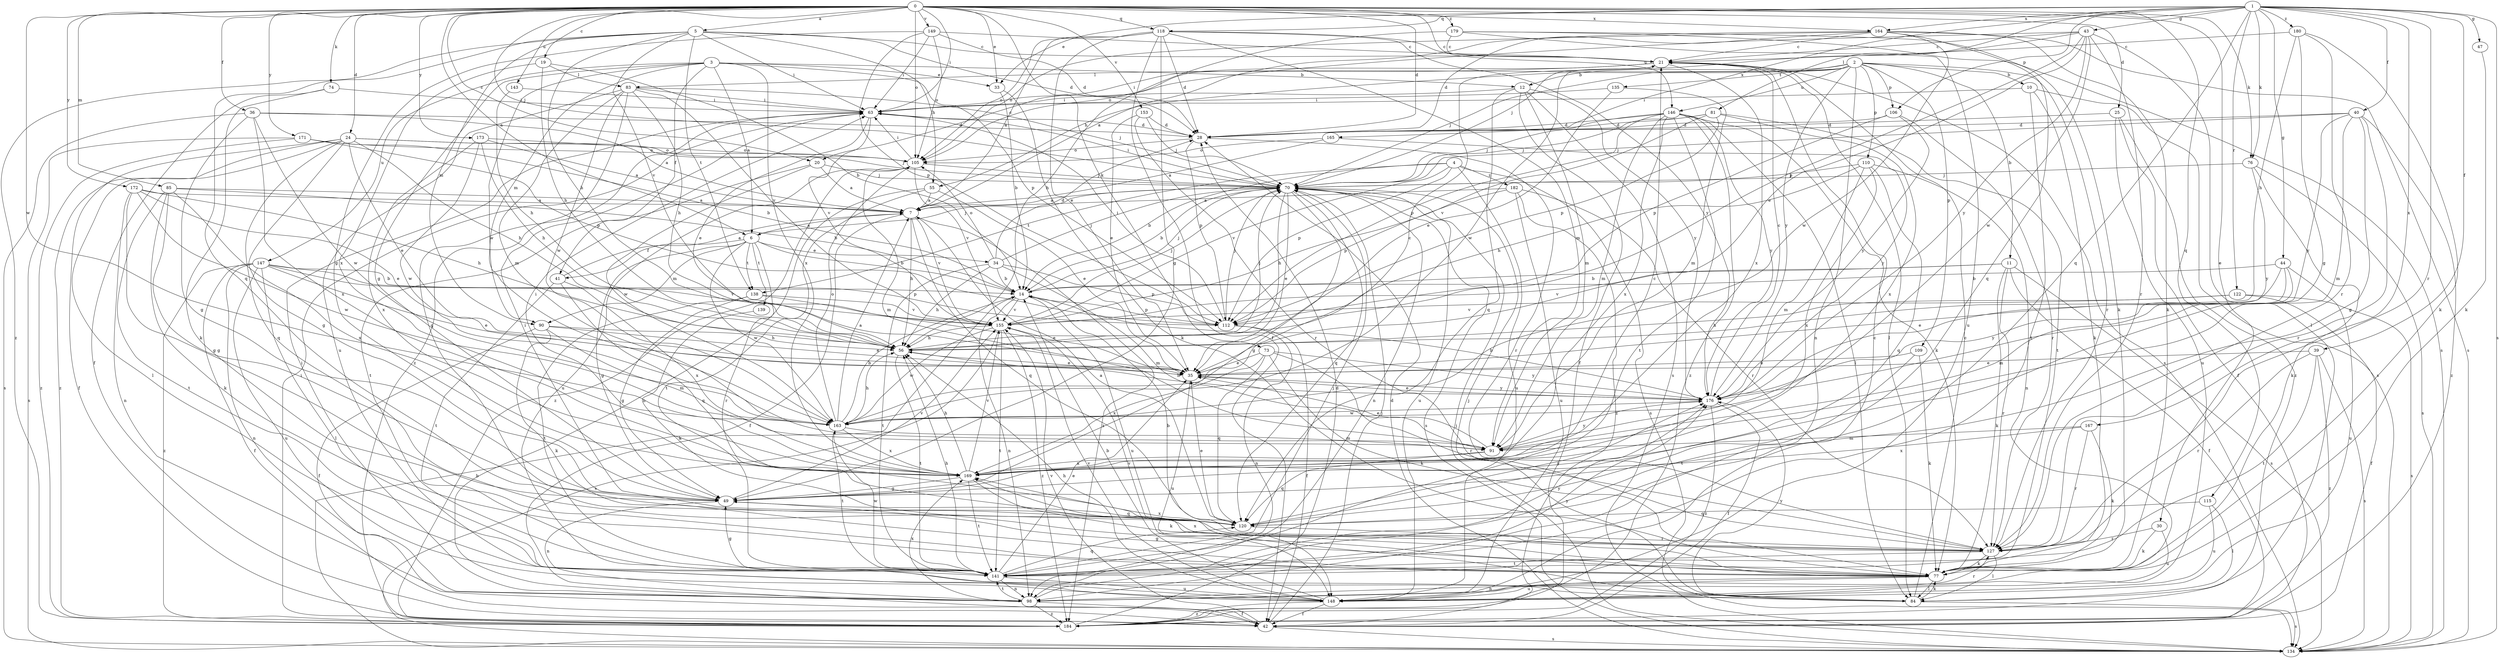 strict digraph  {
0;
1;
2;
3;
4;
5;
6;
7;
10;
11;
12;
14;
19;
20;
21;
24;
25;
28;
30;
33;
34;
35;
36;
39;
40;
41;
42;
43;
44;
47;
49;
55;
56;
63;
70;
73;
74;
76;
77;
81;
83;
84;
85;
90;
91;
98;
105;
106;
109;
110;
112;
115;
118;
120;
122;
127;
134;
135;
138;
139;
141;
143;
146;
147;
148;
149;
153;
155;
163;
164;
165;
167;
169;
171;
172;
173;
176;
179;
180;
182;
184;
0 -> 5  [label=a];
0 -> 6  [label=a];
0 -> 19  [label=c];
0 -> 20  [label=c];
0 -> 24  [label=d];
0 -> 25  [label=d];
0 -> 28  [label=d];
0 -> 30  [label=e];
0 -> 33  [label=e];
0 -> 36  [label=f];
0 -> 63  [label=i];
0 -> 70  [label=j];
0 -> 73  [label=k];
0 -> 74  [label=k];
0 -> 76  [label=k];
0 -> 85  [label=m];
0 -> 105  [label=o];
0 -> 115  [label=q];
0 -> 118  [label=q];
0 -> 143  [label=u];
0 -> 146  [label=u];
0 -> 149  [label=v];
0 -> 153  [label=v];
0 -> 163  [label=w];
0 -> 164  [label=x];
0 -> 171  [label=y];
0 -> 172  [label=y];
0 -> 173  [label=y];
0 -> 179  [label=z];
1 -> 33  [label=e];
1 -> 39  [label=f];
1 -> 40  [label=f];
1 -> 43  [label=g];
1 -> 44  [label=g];
1 -> 47  [label=g];
1 -> 76  [label=k];
1 -> 81  [label=l];
1 -> 106  [label=p];
1 -> 118  [label=q];
1 -> 120  [label=q];
1 -> 122  [label=r];
1 -> 127  [label=r];
1 -> 134  [label=s];
1 -> 164  [label=x];
1 -> 165  [label=x];
1 -> 167  [label=x];
1 -> 180  [label=z];
2 -> 10  [label=b];
2 -> 11  [label=b];
2 -> 12  [label=b];
2 -> 20  [label=c];
2 -> 55  [label=h];
2 -> 70  [label=j];
2 -> 98  [label=n];
2 -> 106  [label=p];
2 -> 109  [label=p];
2 -> 110  [label=p];
2 -> 127  [label=r];
2 -> 135  [label=t];
2 -> 146  [label=u];
2 -> 176  [label=y];
3 -> 6  [label=a];
3 -> 12  [label=b];
3 -> 33  [label=e];
3 -> 41  [label=f];
3 -> 49  [label=g];
3 -> 90  [label=m];
3 -> 112  [label=p];
3 -> 147  [label=u];
3 -> 163  [label=w];
3 -> 169  [label=x];
4 -> 14  [label=b];
4 -> 112  [label=p];
4 -> 134  [label=s];
4 -> 138  [label=t];
4 -> 148  [label=u];
4 -> 155  [label=v];
4 -> 182  [label=z];
5 -> 21  [label=c];
5 -> 28  [label=d];
5 -> 55  [label=h];
5 -> 56  [label=h];
5 -> 63  [label=i];
5 -> 90  [label=m];
5 -> 120  [label=q];
5 -> 138  [label=t];
5 -> 155  [label=v];
5 -> 184  [label=z];
6 -> 14  [label=b];
6 -> 34  [label=e];
6 -> 41  [label=f];
6 -> 49  [label=g];
6 -> 70  [label=j];
6 -> 90  [label=m];
6 -> 127  [label=r];
6 -> 138  [label=t];
6 -> 139  [label=t];
6 -> 163  [label=w];
7 -> 6  [label=a];
7 -> 42  [label=f];
7 -> 56  [label=h];
7 -> 120  [label=q];
7 -> 155  [label=v];
7 -> 184  [label=z];
10 -> 63  [label=i];
10 -> 77  [label=k];
10 -> 134  [label=s];
10 -> 141  [label=t];
11 -> 14  [label=b];
11 -> 42  [label=f];
11 -> 77  [label=k];
11 -> 127  [label=r];
11 -> 134  [label=s];
11 -> 155  [label=v];
12 -> 42  [label=f];
12 -> 63  [label=i];
12 -> 91  [label=m];
12 -> 120  [label=q];
12 -> 134  [label=s];
12 -> 176  [label=y];
14 -> 70  [label=j];
14 -> 98  [label=n];
14 -> 112  [label=p];
14 -> 148  [label=u];
14 -> 155  [label=v];
19 -> 14  [label=b];
19 -> 56  [label=h];
19 -> 83  [label=l];
19 -> 169  [label=x];
20 -> 7  [label=a];
20 -> 70  [label=j];
20 -> 141  [label=t];
20 -> 163  [label=w];
21 -> 63  [label=i];
21 -> 83  [label=l];
21 -> 84  [label=l];
21 -> 134  [label=s];
21 -> 163  [label=w];
21 -> 169  [label=x];
24 -> 35  [label=e];
24 -> 42  [label=f];
24 -> 49  [label=g];
24 -> 56  [label=h];
24 -> 70  [label=j];
24 -> 84  [label=l];
24 -> 105  [label=o];
24 -> 120  [label=q];
24 -> 184  [label=z];
25 -> 28  [label=d];
25 -> 42  [label=f];
25 -> 148  [label=u];
25 -> 184  [label=z];
28 -> 105  [label=o];
28 -> 112  [label=p];
28 -> 127  [label=r];
30 -> 77  [label=k];
30 -> 127  [label=r];
30 -> 148  [label=u];
33 -> 14  [label=b];
33 -> 77  [label=k];
34 -> 14  [label=b];
34 -> 28  [label=d];
34 -> 56  [label=h];
34 -> 70  [label=j];
34 -> 91  [label=m];
34 -> 105  [label=o];
34 -> 112  [label=p];
34 -> 141  [label=t];
35 -> 148  [label=u];
35 -> 176  [label=y];
36 -> 7  [label=a];
36 -> 28  [label=d];
36 -> 49  [label=g];
36 -> 134  [label=s];
36 -> 163  [label=w];
36 -> 169  [label=x];
39 -> 35  [label=e];
39 -> 127  [label=r];
39 -> 134  [label=s];
39 -> 141  [label=t];
39 -> 184  [label=z];
40 -> 28  [label=d];
40 -> 49  [label=g];
40 -> 70  [label=j];
40 -> 91  [label=m];
40 -> 127  [label=r];
40 -> 176  [label=y];
40 -> 184  [label=z];
41 -> 7  [label=a];
41 -> 120  [label=q];
41 -> 141  [label=t];
41 -> 169  [label=x];
42 -> 70  [label=j];
42 -> 134  [label=s];
42 -> 155  [label=v];
43 -> 21  [label=c];
43 -> 35  [label=e];
43 -> 70  [label=j];
43 -> 84  [label=l];
43 -> 105  [label=o];
43 -> 112  [label=p];
43 -> 127  [label=r];
43 -> 163  [label=w];
43 -> 176  [label=y];
44 -> 14  [label=b];
44 -> 35  [label=e];
44 -> 91  [label=m];
44 -> 148  [label=u];
44 -> 176  [label=y];
47 -> 77  [label=k];
49 -> 21  [label=c];
49 -> 98  [label=n];
49 -> 120  [label=q];
49 -> 155  [label=v];
55 -> 7  [label=a];
55 -> 35  [label=e];
55 -> 98  [label=n];
55 -> 141  [label=t];
56 -> 35  [label=e];
56 -> 70  [label=j];
56 -> 141  [label=t];
63 -> 28  [label=d];
63 -> 35  [label=e];
63 -> 120  [label=q];
63 -> 155  [label=v];
70 -> 7  [label=a];
70 -> 14  [label=b];
70 -> 35  [label=e];
70 -> 49  [label=g];
70 -> 56  [label=h];
70 -> 63  [label=i];
70 -> 98  [label=n];
70 -> 120  [label=q];
70 -> 134  [label=s];
70 -> 148  [label=u];
73 -> 35  [label=e];
73 -> 77  [label=k];
73 -> 120  [label=q];
73 -> 127  [label=r];
73 -> 169  [label=x];
73 -> 176  [label=y];
74 -> 42  [label=f];
74 -> 63  [label=i];
74 -> 77  [label=k];
76 -> 70  [label=j];
76 -> 77  [label=k];
76 -> 134  [label=s];
76 -> 176  [label=y];
77 -> 49  [label=g];
77 -> 84  [label=l];
77 -> 98  [label=n];
77 -> 148  [label=u];
77 -> 169  [label=x];
81 -> 28  [label=d];
81 -> 70  [label=j];
81 -> 112  [label=p];
81 -> 141  [label=t];
81 -> 155  [label=v];
81 -> 169  [label=x];
83 -> 56  [label=h];
83 -> 63  [label=i];
83 -> 70  [label=j];
83 -> 91  [label=m];
83 -> 148  [label=u];
83 -> 155  [label=v];
83 -> 163  [label=w];
83 -> 184  [label=z];
84 -> 21  [label=c];
84 -> 70  [label=j];
84 -> 77  [label=k];
84 -> 134  [label=s];
84 -> 155  [label=v];
84 -> 176  [label=y];
85 -> 7  [label=a];
85 -> 14  [label=b];
85 -> 49  [label=g];
85 -> 77  [label=k];
85 -> 141  [label=t];
85 -> 169  [label=x];
90 -> 35  [label=e];
90 -> 42  [label=f];
90 -> 56  [label=h];
90 -> 77  [label=k];
90 -> 91  [label=m];
91 -> 35  [label=e];
91 -> 120  [label=q];
91 -> 169  [label=x];
91 -> 176  [label=y];
98 -> 42  [label=f];
98 -> 63  [label=i];
98 -> 127  [label=r];
98 -> 141  [label=t];
98 -> 169  [label=x];
98 -> 176  [label=y];
98 -> 184  [label=z];
105 -> 63  [label=i];
105 -> 70  [label=j];
105 -> 91  [label=m];
105 -> 148  [label=u];
105 -> 155  [label=v];
105 -> 184  [label=z];
106 -> 28  [label=d];
106 -> 112  [label=p];
106 -> 127  [label=r];
106 -> 176  [label=y];
109 -> 35  [label=e];
109 -> 77  [label=k];
109 -> 141  [label=t];
110 -> 56  [label=h];
110 -> 70  [label=j];
110 -> 91  [label=m];
110 -> 98  [label=n];
110 -> 120  [label=q];
110 -> 169  [label=x];
112 -> 42  [label=f];
112 -> 63  [label=i];
112 -> 70  [label=j];
112 -> 98  [label=n];
115 -> 84  [label=l];
115 -> 120  [label=q];
115 -> 148  [label=u];
118 -> 7  [label=a];
118 -> 21  [label=c];
118 -> 28  [label=d];
118 -> 35  [label=e];
118 -> 42  [label=f];
118 -> 49  [label=g];
118 -> 91  [label=m];
118 -> 105  [label=o];
118 -> 176  [label=y];
120 -> 7  [label=a];
120 -> 35  [label=e];
120 -> 63  [label=i];
120 -> 127  [label=r];
120 -> 176  [label=y];
122 -> 42  [label=f];
122 -> 56  [label=h];
122 -> 134  [label=s];
122 -> 155  [label=v];
127 -> 14  [label=b];
127 -> 77  [label=k];
127 -> 84  [label=l];
127 -> 141  [label=t];
127 -> 169  [label=x];
134 -> 14  [label=b];
134 -> 28  [label=d];
134 -> 70  [label=j];
135 -> 35  [label=e];
135 -> 63  [label=i];
135 -> 91  [label=m];
138 -> 35  [label=e];
138 -> 49  [label=g];
138 -> 141  [label=t];
138 -> 155  [label=v];
139 -> 77  [label=k];
141 -> 35  [label=e];
141 -> 49  [label=g];
141 -> 56  [label=h];
141 -> 70  [label=j];
141 -> 98  [label=n];
141 -> 120  [label=q];
141 -> 148  [label=u];
141 -> 163  [label=w];
141 -> 176  [label=y];
143 -> 56  [label=h];
143 -> 63  [label=i];
146 -> 28  [label=d];
146 -> 70  [label=j];
146 -> 77  [label=k];
146 -> 84  [label=l];
146 -> 91  [label=m];
146 -> 112  [label=p];
146 -> 141  [label=t];
146 -> 169  [label=x];
146 -> 176  [label=y];
146 -> 184  [label=z];
147 -> 14  [label=b];
147 -> 35  [label=e];
147 -> 42  [label=f];
147 -> 84  [label=l];
147 -> 98  [label=n];
147 -> 112  [label=p];
147 -> 148  [label=u];
147 -> 155  [label=v];
147 -> 184  [label=z];
148 -> 14  [label=b];
148 -> 21  [label=c];
148 -> 42  [label=f];
148 -> 56  [label=h];
148 -> 155  [label=v];
148 -> 184  [label=z];
149 -> 21  [label=c];
149 -> 28  [label=d];
149 -> 49  [label=g];
149 -> 63  [label=i];
149 -> 105  [label=o];
149 -> 112  [label=p];
153 -> 28  [label=d];
153 -> 35  [label=e];
153 -> 70  [label=j];
153 -> 127  [label=r];
155 -> 56  [label=h];
155 -> 70  [label=j];
155 -> 134  [label=s];
155 -> 141  [label=t];
155 -> 163  [label=w];
155 -> 184  [label=z];
163 -> 7  [label=a];
163 -> 14  [label=b];
163 -> 21  [label=c];
163 -> 56  [label=h];
163 -> 91  [label=m];
163 -> 105  [label=o];
163 -> 141  [label=t];
163 -> 169  [label=x];
164 -> 7  [label=a];
164 -> 21  [label=c];
164 -> 28  [label=d];
164 -> 77  [label=k];
164 -> 105  [label=o];
164 -> 120  [label=q];
164 -> 134  [label=s];
164 -> 163  [label=w];
165 -> 7  [label=a];
165 -> 105  [label=o];
165 -> 176  [label=y];
167 -> 77  [label=k];
167 -> 91  [label=m];
167 -> 127  [label=r];
167 -> 169  [label=x];
169 -> 49  [label=g];
169 -> 56  [label=h];
169 -> 63  [label=i];
169 -> 77  [label=k];
169 -> 141  [label=t];
169 -> 155  [label=v];
171 -> 14  [label=b];
171 -> 105  [label=o];
171 -> 112  [label=p];
171 -> 134  [label=s];
171 -> 184  [label=z];
172 -> 7  [label=a];
172 -> 35  [label=e];
172 -> 49  [label=g];
172 -> 56  [label=h];
172 -> 98  [label=n];
172 -> 163  [label=w];
173 -> 7  [label=a];
173 -> 56  [label=h];
173 -> 105  [label=o];
173 -> 163  [label=w];
173 -> 169  [label=x];
176 -> 14  [label=b];
176 -> 21  [label=c];
176 -> 35  [label=e];
176 -> 42  [label=f];
176 -> 56  [label=h];
176 -> 163  [label=w];
176 -> 184  [label=z];
179 -> 21  [label=c];
179 -> 56  [label=h];
179 -> 77  [label=k];
179 -> 134  [label=s];
179 -> 148  [label=u];
180 -> 21  [label=c];
180 -> 49  [label=g];
180 -> 56  [label=h];
180 -> 77  [label=k];
180 -> 127  [label=r];
182 -> 7  [label=a];
182 -> 112  [label=p];
182 -> 127  [label=r];
182 -> 148  [label=u];
182 -> 184  [label=z];
184 -> 28  [label=d];
184 -> 63  [label=i];
}
